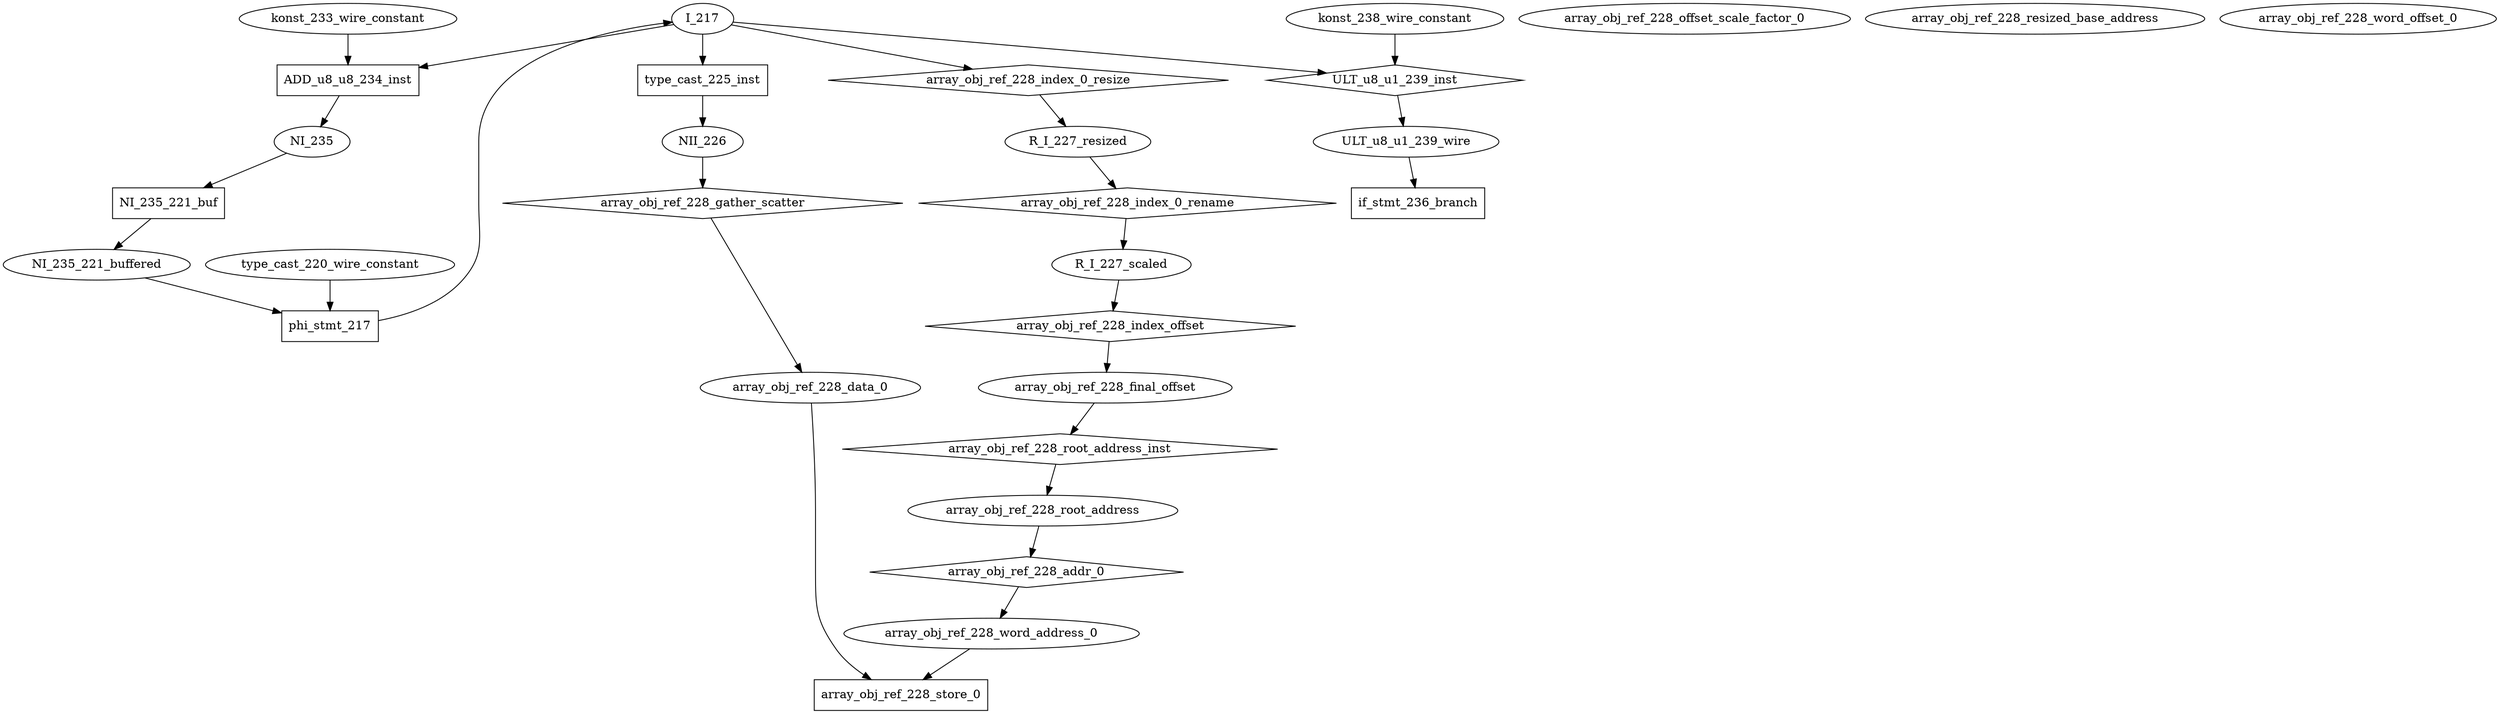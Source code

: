 digraph data_path {
  I_217 [shape=ellipse];
  NII_226 [shape=ellipse];
  NI_235 [shape=ellipse];
  NI_235_221_buffered [shape=ellipse];
  R_I_227_resized [shape=ellipse];
  R_I_227_scaled [shape=ellipse];
  ULT_u8_u1_239_wire [shape=ellipse];
  array_obj_ref_228_data_0 [shape=ellipse];
  array_obj_ref_228_final_offset [shape=ellipse];
  array_obj_ref_228_offset_scale_factor_0 [shape=ellipse];
  array_obj_ref_228_resized_base_address [shape=ellipse];
  array_obj_ref_228_root_address [shape=ellipse];
  array_obj_ref_228_word_address_0 [shape=ellipse];
  array_obj_ref_228_word_offset_0 [shape=ellipse];
  konst_233_wire_constant [shape=ellipse];
  konst_238_wire_constant [shape=ellipse];
  type_cast_220_wire_constant [shape=ellipse];
  ADD_u8_u8_234_inst [shape=rectangle];
I_217  -> ADD_u8_u8_234_inst;
konst_233_wire_constant  -> ADD_u8_u8_234_inst;
ADD_u8_u8_234_inst -> NI_235;
  NI_235_221_buf [shape=rectangle];
NI_235  -> NI_235_221_buf;
NI_235_221_buf -> NI_235_221_buffered;
  ULT_u8_u1_239_inst [shape=diamond];
I_217  -> ULT_u8_u1_239_inst;
konst_238_wire_constant  -> ULT_u8_u1_239_inst;
ULT_u8_u1_239_inst -> ULT_u8_u1_239_wire;
  array_obj_ref_228_addr_0 [shape=diamond];
array_obj_ref_228_root_address  -> array_obj_ref_228_addr_0;
array_obj_ref_228_addr_0 -> array_obj_ref_228_word_address_0;
  array_obj_ref_228_gather_scatter [shape=diamond];
NII_226  -> array_obj_ref_228_gather_scatter;
array_obj_ref_228_gather_scatter -> array_obj_ref_228_data_0;
  array_obj_ref_228_index_0_rename [shape=diamond];
R_I_227_resized  -> array_obj_ref_228_index_0_rename;
array_obj_ref_228_index_0_rename -> R_I_227_scaled;
  array_obj_ref_228_index_0_resize [shape=diamond];
I_217  -> array_obj_ref_228_index_0_resize;
array_obj_ref_228_index_0_resize -> R_I_227_resized;
  array_obj_ref_228_index_offset [shape=diamond];
R_I_227_scaled  -> array_obj_ref_228_index_offset;
array_obj_ref_228_index_offset -> array_obj_ref_228_final_offset;
  array_obj_ref_228_root_address_inst [shape=diamond];
array_obj_ref_228_final_offset  -> array_obj_ref_228_root_address_inst;
array_obj_ref_228_root_address_inst -> array_obj_ref_228_root_address;
  array_obj_ref_228_store_0 [shape=rectangle];
array_obj_ref_228_word_address_0  -> array_obj_ref_228_store_0;
array_obj_ref_228_data_0  -> array_obj_ref_228_store_0;
  if_stmt_236_branch [shape=rectangle];
ULT_u8_u1_239_wire  -> if_stmt_236_branch;
  phi_stmt_217 [shape=rectangle];
type_cast_220_wire_constant  -> phi_stmt_217;
NI_235_221_buffered  -> phi_stmt_217;
phi_stmt_217 -> I_217;
  type_cast_225_inst [shape=rectangle];
I_217  -> type_cast_225_inst;
type_cast_225_inst -> NII_226;
}
